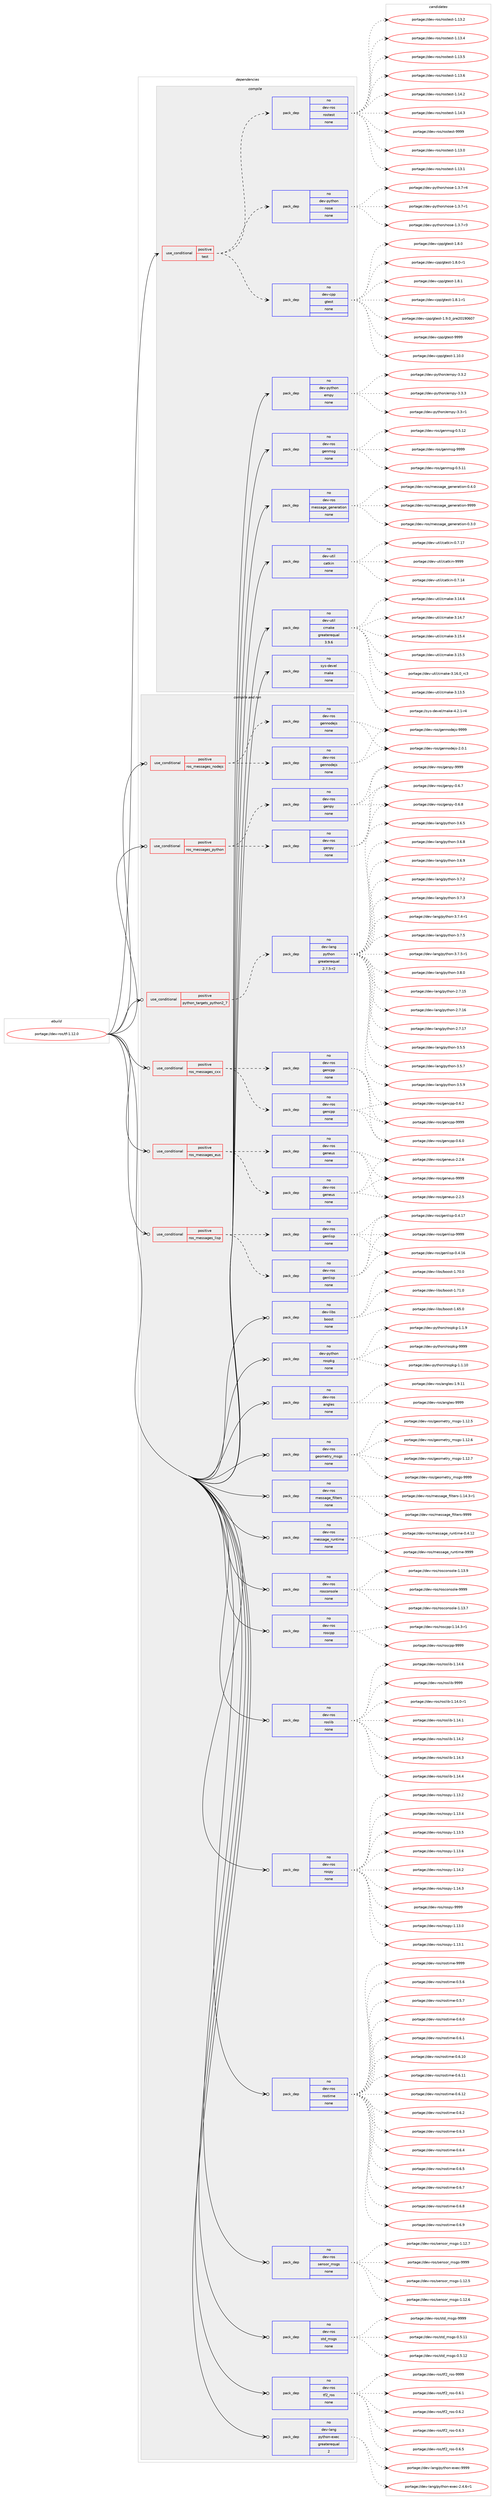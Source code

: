 digraph prolog {

# *************
# Graph options
# *************

newrank=true;
concentrate=true;
compound=true;
graph [rankdir=LR,fontname=Helvetica,fontsize=10,ranksep=1.5];#, ranksep=2.5, nodesep=0.2];
edge  [arrowhead=vee];
node  [fontname=Helvetica,fontsize=10];

# **********
# The ebuild
# **********

subgraph cluster_leftcol {
color=gray;
rank=same;
label=<<i>ebuild</i>>;
id [label="portage://dev-ros/tf-1.12.0", color=red, width=4, href="../dev-ros/tf-1.12.0.svg"];
}

# ****************
# The dependencies
# ****************

subgraph cluster_midcol {
color=gray;
label=<<i>dependencies</i>>;
subgraph cluster_compile {
fillcolor="#eeeeee";
style=filled;
label=<<i>compile</i>>;
subgraph cond45487 {
dependency205755 [label=<<TABLE BORDER="0" CELLBORDER="1" CELLSPACING="0" CELLPADDING="4"><TR><TD ROWSPAN="3" CELLPADDING="10">use_conditional</TD></TR><TR><TD>positive</TD></TR><TR><TD>test</TD></TR></TABLE>>, shape=none, color=red];
subgraph pack156840 {
dependency205756 [label=<<TABLE BORDER="0" CELLBORDER="1" CELLSPACING="0" CELLPADDING="4" WIDTH="220"><TR><TD ROWSPAN="6" CELLPADDING="30">pack_dep</TD></TR><TR><TD WIDTH="110">no</TD></TR><TR><TD>dev-ros</TD></TR><TR><TD>rostest</TD></TR><TR><TD>none</TD></TR><TR><TD></TD></TR></TABLE>>, shape=none, color=blue];
}
dependency205755:e -> dependency205756:w [weight=20,style="dashed",arrowhead="vee"];
subgraph pack156841 {
dependency205757 [label=<<TABLE BORDER="0" CELLBORDER="1" CELLSPACING="0" CELLPADDING="4" WIDTH="220"><TR><TD ROWSPAN="6" CELLPADDING="30">pack_dep</TD></TR><TR><TD WIDTH="110">no</TD></TR><TR><TD>dev-cpp</TD></TR><TR><TD>gtest</TD></TR><TR><TD>none</TD></TR><TR><TD></TD></TR></TABLE>>, shape=none, color=blue];
}
dependency205755:e -> dependency205757:w [weight=20,style="dashed",arrowhead="vee"];
subgraph pack156842 {
dependency205758 [label=<<TABLE BORDER="0" CELLBORDER="1" CELLSPACING="0" CELLPADDING="4" WIDTH="220"><TR><TD ROWSPAN="6" CELLPADDING="30">pack_dep</TD></TR><TR><TD WIDTH="110">no</TD></TR><TR><TD>dev-python</TD></TR><TR><TD>nose</TD></TR><TR><TD>none</TD></TR><TR><TD></TD></TR></TABLE>>, shape=none, color=blue];
}
dependency205755:e -> dependency205758:w [weight=20,style="dashed",arrowhead="vee"];
}
id:e -> dependency205755:w [weight=20,style="solid",arrowhead="vee"];
subgraph pack156843 {
dependency205759 [label=<<TABLE BORDER="0" CELLBORDER="1" CELLSPACING="0" CELLPADDING="4" WIDTH="220"><TR><TD ROWSPAN="6" CELLPADDING="30">pack_dep</TD></TR><TR><TD WIDTH="110">no</TD></TR><TR><TD>dev-python</TD></TR><TR><TD>empy</TD></TR><TR><TD>none</TD></TR><TR><TD></TD></TR></TABLE>>, shape=none, color=blue];
}
id:e -> dependency205759:w [weight=20,style="solid",arrowhead="vee"];
subgraph pack156844 {
dependency205760 [label=<<TABLE BORDER="0" CELLBORDER="1" CELLSPACING="0" CELLPADDING="4" WIDTH="220"><TR><TD ROWSPAN="6" CELLPADDING="30">pack_dep</TD></TR><TR><TD WIDTH="110">no</TD></TR><TR><TD>dev-ros</TD></TR><TR><TD>genmsg</TD></TR><TR><TD>none</TD></TR><TR><TD></TD></TR></TABLE>>, shape=none, color=blue];
}
id:e -> dependency205760:w [weight=20,style="solid",arrowhead="vee"];
subgraph pack156845 {
dependency205761 [label=<<TABLE BORDER="0" CELLBORDER="1" CELLSPACING="0" CELLPADDING="4" WIDTH="220"><TR><TD ROWSPAN="6" CELLPADDING="30">pack_dep</TD></TR><TR><TD WIDTH="110">no</TD></TR><TR><TD>dev-ros</TD></TR><TR><TD>message_generation</TD></TR><TR><TD>none</TD></TR><TR><TD></TD></TR></TABLE>>, shape=none, color=blue];
}
id:e -> dependency205761:w [weight=20,style="solid",arrowhead="vee"];
subgraph pack156846 {
dependency205762 [label=<<TABLE BORDER="0" CELLBORDER="1" CELLSPACING="0" CELLPADDING="4" WIDTH="220"><TR><TD ROWSPAN="6" CELLPADDING="30">pack_dep</TD></TR><TR><TD WIDTH="110">no</TD></TR><TR><TD>dev-util</TD></TR><TR><TD>catkin</TD></TR><TR><TD>none</TD></TR><TR><TD></TD></TR></TABLE>>, shape=none, color=blue];
}
id:e -> dependency205762:w [weight=20,style="solid",arrowhead="vee"];
subgraph pack156847 {
dependency205763 [label=<<TABLE BORDER="0" CELLBORDER="1" CELLSPACING="0" CELLPADDING="4" WIDTH="220"><TR><TD ROWSPAN="6" CELLPADDING="30">pack_dep</TD></TR><TR><TD WIDTH="110">no</TD></TR><TR><TD>dev-util</TD></TR><TR><TD>cmake</TD></TR><TR><TD>greaterequal</TD></TR><TR><TD>3.9.6</TD></TR></TABLE>>, shape=none, color=blue];
}
id:e -> dependency205763:w [weight=20,style="solid",arrowhead="vee"];
subgraph pack156848 {
dependency205764 [label=<<TABLE BORDER="0" CELLBORDER="1" CELLSPACING="0" CELLPADDING="4" WIDTH="220"><TR><TD ROWSPAN="6" CELLPADDING="30">pack_dep</TD></TR><TR><TD WIDTH="110">no</TD></TR><TR><TD>sys-devel</TD></TR><TR><TD>make</TD></TR><TR><TD>none</TD></TR><TR><TD></TD></TR></TABLE>>, shape=none, color=blue];
}
id:e -> dependency205764:w [weight=20,style="solid",arrowhead="vee"];
}
subgraph cluster_compileandrun {
fillcolor="#eeeeee";
style=filled;
label=<<i>compile and run</i>>;
subgraph cond45488 {
dependency205765 [label=<<TABLE BORDER="0" CELLBORDER="1" CELLSPACING="0" CELLPADDING="4"><TR><TD ROWSPAN="3" CELLPADDING="10">use_conditional</TD></TR><TR><TD>positive</TD></TR><TR><TD>python_targets_python2_7</TD></TR></TABLE>>, shape=none, color=red];
subgraph pack156849 {
dependency205766 [label=<<TABLE BORDER="0" CELLBORDER="1" CELLSPACING="0" CELLPADDING="4" WIDTH="220"><TR><TD ROWSPAN="6" CELLPADDING="30">pack_dep</TD></TR><TR><TD WIDTH="110">no</TD></TR><TR><TD>dev-lang</TD></TR><TR><TD>python</TD></TR><TR><TD>greaterequal</TD></TR><TR><TD>2.7.5-r2</TD></TR></TABLE>>, shape=none, color=blue];
}
dependency205765:e -> dependency205766:w [weight=20,style="dashed",arrowhead="vee"];
}
id:e -> dependency205765:w [weight=20,style="solid",arrowhead="odotvee"];
subgraph cond45489 {
dependency205767 [label=<<TABLE BORDER="0" CELLBORDER="1" CELLSPACING="0" CELLPADDING="4"><TR><TD ROWSPAN="3" CELLPADDING="10">use_conditional</TD></TR><TR><TD>positive</TD></TR><TR><TD>ros_messages_cxx</TD></TR></TABLE>>, shape=none, color=red];
subgraph pack156850 {
dependency205768 [label=<<TABLE BORDER="0" CELLBORDER="1" CELLSPACING="0" CELLPADDING="4" WIDTH="220"><TR><TD ROWSPAN="6" CELLPADDING="30">pack_dep</TD></TR><TR><TD WIDTH="110">no</TD></TR><TR><TD>dev-ros</TD></TR><TR><TD>gencpp</TD></TR><TR><TD>none</TD></TR><TR><TD></TD></TR></TABLE>>, shape=none, color=blue];
}
dependency205767:e -> dependency205768:w [weight=20,style="dashed",arrowhead="vee"];
subgraph pack156851 {
dependency205769 [label=<<TABLE BORDER="0" CELLBORDER="1" CELLSPACING="0" CELLPADDING="4" WIDTH="220"><TR><TD ROWSPAN="6" CELLPADDING="30">pack_dep</TD></TR><TR><TD WIDTH="110">no</TD></TR><TR><TD>dev-ros</TD></TR><TR><TD>gencpp</TD></TR><TR><TD>none</TD></TR><TR><TD></TD></TR></TABLE>>, shape=none, color=blue];
}
dependency205767:e -> dependency205769:w [weight=20,style="dashed",arrowhead="vee"];
}
id:e -> dependency205767:w [weight=20,style="solid",arrowhead="odotvee"];
subgraph cond45490 {
dependency205770 [label=<<TABLE BORDER="0" CELLBORDER="1" CELLSPACING="0" CELLPADDING="4"><TR><TD ROWSPAN="3" CELLPADDING="10">use_conditional</TD></TR><TR><TD>positive</TD></TR><TR><TD>ros_messages_eus</TD></TR></TABLE>>, shape=none, color=red];
subgraph pack156852 {
dependency205771 [label=<<TABLE BORDER="0" CELLBORDER="1" CELLSPACING="0" CELLPADDING="4" WIDTH="220"><TR><TD ROWSPAN="6" CELLPADDING="30">pack_dep</TD></TR><TR><TD WIDTH="110">no</TD></TR><TR><TD>dev-ros</TD></TR><TR><TD>geneus</TD></TR><TR><TD>none</TD></TR><TR><TD></TD></TR></TABLE>>, shape=none, color=blue];
}
dependency205770:e -> dependency205771:w [weight=20,style="dashed",arrowhead="vee"];
subgraph pack156853 {
dependency205772 [label=<<TABLE BORDER="0" CELLBORDER="1" CELLSPACING="0" CELLPADDING="4" WIDTH="220"><TR><TD ROWSPAN="6" CELLPADDING="30">pack_dep</TD></TR><TR><TD WIDTH="110">no</TD></TR><TR><TD>dev-ros</TD></TR><TR><TD>geneus</TD></TR><TR><TD>none</TD></TR><TR><TD></TD></TR></TABLE>>, shape=none, color=blue];
}
dependency205770:e -> dependency205772:w [weight=20,style="dashed",arrowhead="vee"];
}
id:e -> dependency205770:w [weight=20,style="solid",arrowhead="odotvee"];
subgraph cond45491 {
dependency205773 [label=<<TABLE BORDER="0" CELLBORDER="1" CELLSPACING="0" CELLPADDING="4"><TR><TD ROWSPAN="3" CELLPADDING="10">use_conditional</TD></TR><TR><TD>positive</TD></TR><TR><TD>ros_messages_lisp</TD></TR></TABLE>>, shape=none, color=red];
subgraph pack156854 {
dependency205774 [label=<<TABLE BORDER="0" CELLBORDER="1" CELLSPACING="0" CELLPADDING="4" WIDTH="220"><TR><TD ROWSPAN="6" CELLPADDING="30">pack_dep</TD></TR><TR><TD WIDTH="110">no</TD></TR><TR><TD>dev-ros</TD></TR><TR><TD>genlisp</TD></TR><TR><TD>none</TD></TR><TR><TD></TD></TR></TABLE>>, shape=none, color=blue];
}
dependency205773:e -> dependency205774:w [weight=20,style="dashed",arrowhead="vee"];
subgraph pack156855 {
dependency205775 [label=<<TABLE BORDER="0" CELLBORDER="1" CELLSPACING="0" CELLPADDING="4" WIDTH="220"><TR><TD ROWSPAN="6" CELLPADDING="30">pack_dep</TD></TR><TR><TD WIDTH="110">no</TD></TR><TR><TD>dev-ros</TD></TR><TR><TD>genlisp</TD></TR><TR><TD>none</TD></TR><TR><TD></TD></TR></TABLE>>, shape=none, color=blue];
}
dependency205773:e -> dependency205775:w [weight=20,style="dashed",arrowhead="vee"];
}
id:e -> dependency205773:w [weight=20,style="solid",arrowhead="odotvee"];
subgraph cond45492 {
dependency205776 [label=<<TABLE BORDER="0" CELLBORDER="1" CELLSPACING="0" CELLPADDING="4"><TR><TD ROWSPAN="3" CELLPADDING="10">use_conditional</TD></TR><TR><TD>positive</TD></TR><TR><TD>ros_messages_nodejs</TD></TR></TABLE>>, shape=none, color=red];
subgraph pack156856 {
dependency205777 [label=<<TABLE BORDER="0" CELLBORDER="1" CELLSPACING="0" CELLPADDING="4" WIDTH="220"><TR><TD ROWSPAN="6" CELLPADDING="30">pack_dep</TD></TR><TR><TD WIDTH="110">no</TD></TR><TR><TD>dev-ros</TD></TR><TR><TD>gennodejs</TD></TR><TR><TD>none</TD></TR><TR><TD></TD></TR></TABLE>>, shape=none, color=blue];
}
dependency205776:e -> dependency205777:w [weight=20,style="dashed",arrowhead="vee"];
subgraph pack156857 {
dependency205778 [label=<<TABLE BORDER="0" CELLBORDER="1" CELLSPACING="0" CELLPADDING="4" WIDTH="220"><TR><TD ROWSPAN="6" CELLPADDING="30">pack_dep</TD></TR><TR><TD WIDTH="110">no</TD></TR><TR><TD>dev-ros</TD></TR><TR><TD>gennodejs</TD></TR><TR><TD>none</TD></TR><TR><TD></TD></TR></TABLE>>, shape=none, color=blue];
}
dependency205776:e -> dependency205778:w [weight=20,style="dashed",arrowhead="vee"];
}
id:e -> dependency205776:w [weight=20,style="solid",arrowhead="odotvee"];
subgraph cond45493 {
dependency205779 [label=<<TABLE BORDER="0" CELLBORDER="1" CELLSPACING="0" CELLPADDING="4"><TR><TD ROWSPAN="3" CELLPADDING="10">use_conditional</TD></TR><TR><TD>positive</TD></TR><TR><TD>ros_messages_python</TD></TR></TABLE>>, shape=none, color=red];
subgraph pack156858 {
dependency205780 [label=<<TABLE BORDER="0" CELLBORDER="1" CELLSPACING="0" CELLPADDING="4" WIDTH="220"><TR><TD ROWSPAN="6" CELLPADDING="30">pack_dep</TD></TR><TR><TD WIDTH="110">no</TD></TR><TR><TD>dev-ros</TD></TR><TR><TD>genpy</TD></TR><TR><TD>none</TD></TR><TR><TD></TD></TR></TABLE>>, shape=none, color=blue];
}
dependency205779:e -> dependency205780:w [weight=20,style="dashed",arrowhead="vee"];
subgraph pack156859 {
dependency205781 [label=<<TABLE BORDER="0" CELLBORDER="1" CELLSPACING="0" CELLPADDING="4" WIDTH="220"><TR><TD ROWSPAN="6" CELLPADDING="30">pack_dep</TD></TR><TR><TD WIDTH="110">no</TD></TR><TR><TD>dev-ros</TD></TR><TR><TD>genpy</TD></TR><TR><TD>none</TD></TR><TR><TD></TD></TR></TABLE>>, shape=none, color=blue];
}
dependency205779:e -> dependency205781:w [weight=20,style="dashed",arrowhead="vee"];
}
id:e -> dependency205779:w [weight=20,style="solid",arrowhead="odotvee"];
subgraph pack156860 {
dependency205782 [label=<<TABLE BORDER="0" CELLBORDER="1" CELLSPACING="0" CELLPADDING="4" WIDTH="220"><TR><TD ROWSPAN="6" CELLPADDING="30">pack_dep</TD></TR><TR><TD WIDTH="110">no</TD></TR><TR><TD>dev-lang</TD></TR><TR><TD>python-exec</TD></TR><TR><TD>greaterequal</TD></TR><TR><TD>2</TD></TR></TABLE>>, shape=none, color=blue];
}
id:e -> dependency205782:w [weight=20,style="solid",arrowhead="odotvee"];
subgraph pack156861 {
dependency205783 [label=<<TABLE BORDER="0" CELLBORDER="1" CELLSPACING="0" CELLPADDING="4" WIDTH="220"><TR><TD ROWSPAN="6" CELLPADDING="30">pack_dep</TD></TR><TR><TD WIDTH="110">no</TD></TR><TR><TD>dev-libs</TD></TR><TR><TD>boost</TD></TR><TR><TD>none</TD></TR><TR><TD></TD></TR></TABLE>>, shape=none, color=blue];
}
id:e -> dependency205783:w [weight=20,style="solid",arrowhead="odotvee"];
subgraph pack156862 {
dependency205784 [label=<<TABLE BORDER="0" CELLBORDER="1" CELLSPACING="0" CELLPADDING="4" WIDTH="220"><TR><TD ROWSPAN="6" CELLPADDING="30">pack_dep</TD></TR><TR><TD WIDTH="110">no</TD></TR><TR><TD>dev-python</TD></TR><TR><TD>rospkg</TD></TR><TR><TD>none</TD></TR><TR><TD></TD></TR></TABLE>>, shape=none, color=blue];
}
id:e -> dependency205784:w [weight=20,style="solid",arrowhead="odotvee"];
subgraph pack156863 {
dependency205785 [label=<<TABLE BORDER="0" CELLBORDER="1" CELLSPACING="0" CELLPADDING="4" WIDTH="220"><TR><TD ROWSPAN="6" CELLPADDING="30">pack_dep</TD></TR><TR><TD WIDTH="110">no</TD></TR><TR><TD>dev-ros</TD></TR><TR><TD>angles</TD></TR><TR><TD>none</TD></TR><TR><TD></TD></TR></TABLE>>, shape=none, color=blue];
}
id:e -> dependency205785:w [weight=20,style="solid",arrowhead="odotvee"];
subgraph pack156864 {
dependency205786 [label=<<TABLE BORDER="0" CELLBORDER="1" CELLSPACING="0" CELLPADDING="4" WIDTH="220"><TR><TD ROWSPAN="6" CELLPADDING="30">pack_dep</TD></TR><TR><TD WIDTH="110">no</TD></TR><TR><TD>dev-ros</TD></TR><TR><TD>geometry_msgs</TD></TR><TR><TD>none</TD></TR><TR><TD></TD></TR></TABLE>>, shape=none, color=blue];
}
id:e -> dependency205786:w [weight=20,style="solid",arrowhead="odotvee"];
subgraph pack156865 {
dependency205787 [label=<<TABLE BORDER="0" CELLBORDER="1" CELLSPACING="0" CELLPADDING="4" WIDTH="220"><TR><TD ROWSPAN="6" CELLPADDING="30">pack_dep</TD></TR><TR><TD WIDTH="110">no</TD></TR><TR><TD>dev-ros</TD></TR><TR><TD>message_filters</TD></TR><TR><TD>none</TD></TR><TR><TD></TD></TR></TABLE>>, shape=none, color=blue];
}
id:e -> dependency205787:w [weight=20,style="solid",arrowhead="odotvee"];
subgraph pack156866 {
dependency205788 [label=<<TABLE BORDER="0" CELLBORDER="1" CELLSPACING="0" CELLPADDING="4" WIDTH="220"><TR><TD ROWSPAN="6" CELLPADDING="30">pack_dep</TD></TR><TR><TD WIDTH="110">no</TD></TR><TR><TD>dev-ros</TD></TR><TR><TD>message_runtime</TD></TR><TR><TD>none</TD></TR><TR><TD></TD></TR></TABLE>>, shape=none, color=blue];
}
id:e -> dependency205788:w [weight=20,style="solid",arrowhead="odotvee"];
subgraph pack156867 {
dependency205789 [label=<<TABLE BORDER="0" CELLBORDER="1" CELLSPACING="0" CELLPADDING="4" WIDTH="220"><TR><TD ROWSPAN="6" CELLPADDING="30">pack_dep</TD></TR><TR><TD WIDTH="110">no</TD></TR><TR><TD>dev-ros</TD></TR><TR><TD>rosconsole</TD></TR><TR><TD>none</TD></TR><TR><TD></TD></TR></TABLE>>, shape=none, color=blue];
}
id:e -> dependency205789:w [weight=20,style="solid",arrowhead="odotvee"];
subgraph pack156868 {
dependency205790 [label=<<TABLE BORDER="0" CELLBORDER="1" CELLSPACING="0" CELLPADDING="4" WIDTH="220"><TR><TD ROWSPAN="6" CELLPADDING="30">pack_dep</TD></TR><TR><TD WIDTH="110">no</TD></TR><TR><TD>dev-ros</TD></TR><TR><TD>roscpp</TD></TR><TR><TD>none</TD></TR><TR><TD></TD></TR></TABLE>>, shape=none, color=blue];
}
id:e -> dependency205790:w [weight=20,style="solid",arrowhead="odotvee"];
subgraph pack156869 {
dependency205791 [label=<<TABLE BORDER="0" CELLBORDER="1" CELLSPACING="0" CELLPADDING="4" WIDTH="220"><TR><TD ROWSPAN="6" CELLPADDING="30">pack_dep</TD></TR><TR><TD WIDTH="110">no</TD></TR><TR><TD>dev-ros</TD></TR><TR><TD>roslib</TD></TR><TR><TD>none</TD></TR><TR><TD></TD></TR></TABLE>>, shape=none, color=blue];
}
id:e -> dependency205791:w [weight=20,style="solid",arrowhead="odotvee"];
subgraph pack156870 {
dependency205792 [label=<<TABLE BORDER="0" CELLBORDER="1" CELLSPACING="0" CELLPADDING="4" WIDTH="220"><TR><TD ROWSPAN="6" CELLPADDING="30">pack_dep</TD></TR><TR><TD WIDTH="110">no</TD></TR><TR><TD>dev-ros</TD></TR><TR><TD>rospy</TD></TR><TR><TD>none</TD></TR><TR><TD></TD></TR></TABLE>>, shape=none, color=blue];
}
id:e -> dependency205792:w [weight=20,style="solid",arrowhead="odotvee"];
subgraph pack156871 {
dependency205793 [label=<<TABLE BORDER="0" CELLBORDER="1" CELLSPACING="0" CELLPADDING="4" WIDTH="220"><TR><TD ROWSPAN="6" CELLPADDING="30">pack_dep</TD></TR><TR><TD WIDTH="110">no</TD></TR><TR><TD>dev-ros</TD></TR><TR><TD>rostime</TD></TR><TR><TD>none</TD></TR><TR><TD></TD></TR></TABLE>>, shape=none, color=blue];
}
id:e -> dependency205793:w [weight=20,style="solid",arrowhead="odotvee"];
subgraph pack156872 {
dependency205794 [label=<<TABLE BORDER="0" CELLBORDER="1" CELLSPACING="0" CELLPADDING="4" WIDTH="220"><TR><TD ROWSPAN="6" CELLPADDING="30">pack_dep</TD></TR><TR><TD WIDTH="110">no</TD></TR><TR><TD>dev-ros</TD></TR><TR><TD>sensor_msgs</TD></TR><TR><TD>none</TD></TR><TR><TD></TD></TR></TABLE>>, shape=none, color=blue];
}
id:e -> dependency205794:w [weight=20,style="solid",arrowhead="odotvee"];
subgraph pack156873 {
dependency205795 [label=<<TABLE BORDER="0" CELLBORDER="1" CELLSPACING="0" CELLPADDING="4" WIDTH="220"><TR><TD ROWSPAN="6" CELLPADDING="30">pack_dep</TD></TR><TR><TD WIDTH="110">no</TD></TR><TR><TD>dev-ros</TD></TR><TR><TD>std_msgs</TD></TR><TR><TD>none</TD></TR><TR><TD></TD></TR></TABLE>>, shape=none, color=blue];
}
id:e -> dependency205795:w [weight=20,style="solid",arrowhead="odotvee"];
subgraph pack156874 {
dependency205796 [label=<<TABLE BORDER="0" CELLBORDER="1" CELLSPACING="0" CELLPADDING="4" WIDTH="220"><TR><TD ROWSPAN="6" CELLPADDING="30">pack_dep</TD></TR><TR><TD WIDTH="110">no</TD></TR><TR><TD>dev-ros</TD></TR><TR><TD>tf2_ros</TD></TR><TR><TD>none</TD></TR><TR><TD></TD></TR></TABLE>>, shape=none, color=blue];
}
id:e -> dependency205796:w [weight=20,style="solid",arrowhead="odotvee"];
}
subgraph cluster_run {
fillcolor="#eeeeee";
style=filled;
label=<<i>run</i>>;
}
}

# **************
# The candidates
# **************

subgraph cluster_choices {
rank=same;
color=gray;
label=<<i>candidates</i>>;

subgraph choice156840 {
color=black;
nodesep=1;
choiceportage100101118451141111154711411111511610111511645494649514648 [label="portage://dev-ros/rostest-1.13.0", color=red, width=4,href="../dev-ros/rostest-1.13.0.svg"];
choiceportage100101118451141111154711411111511610111511645494649514649 [label="portage://dev-ros/rostest-1.13.1", color=red, width=4,href="../dev-ros/rostest-1.13.1.svg"];
choiceportage100101118451141111154711411111511610111511645494649514650 [label="portage://dev-ros/rostest-1.13.2", color=red, width=4,href="../dev-ros/rostest-1.13.2.svg"];
choiceportage100101118451141111154711411111511610111511645494649514652 [label="portage://dev-ros/rostest-1.13.4", color=red, width=4,href="../dev-ros/rostest-1.13.4.svg"];
choiceportage100101118451141111154711411111511610111511645494649514653 [label="portage://dev-ros/rostest-1.13.5", color=red, width=4,href="../dev-ros/rostest-1.13.5.svg"];
choiceportage100101118451141111154711411111511610111511645494649514654 [label="portage://dev-ros/rostest-1.13.6", color=red, width=4,href="../dev-ros/rostest-1.13.6.svg"];
choiceportage100101118451141111154711411111511610111511645494649524650 [label="portage://dev-ros/rostest-1.14.2", color=red, width=4,href="../dev-ros/rostest-1.14.2.svg"];
choiceportage100101118451141111154711411111511610111511645494649524651 [label="portage://dev-ros/rostest-1.14.3", color=red, width=4,href="../dev-ros/rostest-1.14.3.svg"];
choiceportage10010111845114111115471141111151161011151164557575757 [label="portage://dev-ros/rostest-9999", color=red, width=4,href="../dev-ros/rostest-9999.svg"];
dependency205756:e -> choiceportage100101118451141111154711411111511610111511645494649514648:w [style=dotted,weight="100"];
dependency205756:e -> choiceportage100101118451141111154711411111511610111511645494649514649:w [style=dotted,weight="100"];
dependency205756:e -> choiceportage100101118451141111154711411111511610111511645494649514650:w [style=dotted,weight="100"];
dependency205756:e -> choiceportage100101118451141111154711411111511610111511645494649514652:w [style=dotted,weight="100"];
dependency205756:e -> choiceportage100101118451141111154711411111511610111511645494649514653:w [style=dotted,weight="100"];
dependency205756:e -> choiceportage100101118451141111154711411111511610111511645494649514654:w [style=dotted,weight="100"];
dependency205756:e -> choiceportage100101118451141111154711411111511610111511645494649524650:w [style=dotted,weight="100"];
dependency205756:e -> choiceportage100101118451141111154711411111511610111511645494649524651:w [style=dotted,weight="100"];
dependency205756:e -> choiceportage10010111845114111115471141111151161011151164557575757:w [style=dotted,weight="100"];
}
subgraph choice156841 {
color=black;
nodesep=1;
choiceportage10010111845991121124710311610111511645494649484648 [label="portage://dev-cpp/gtest-1.10.0", color=red, width=4,href="../dev-cpp/gtest-1.10.0.svg"];
choiceportage100101118459911211247103116101115116454946564648 [label="portage://dev-cpp/gtest-1.8.0", color=red, width=4,href="../dev-cpp/gtest-1.8.0.svg"];
choiceportage1001011184599112112471031161011151164549465646484511449 [label="portage://dev-cpp/gtest-1.8.0-r1", color=red, width=4,href="../dev-cpp/gtest-1.8.0-r1.svg"];
choiceportage100101118459911211247103116101115116454946564649 [label="portage://dev-cpp/gtest-1.8.1", color=red, width=4,href="../dev-cpp/gtest-1.8.1.svg"];
choiceportage1001011184599112112471031161011151164549465646494511449 [label="portage://dev-cpp/gtest-1.8.1-r1", color=red, width=4,href="../dev-cpp/gtest-1.8.1-r1.svg"];
choiceportage100101118459911211247103116101115116454946574648951121141015048495748544855 [label="portage://dev-cpp/gtest-1.9.0_pre20190607", color=red, width=4,href="../dev-cpp/gtest-1.9.0_pre20190607.svg"];
choiceportage1001011184599112112471031161011151164557575757 [label="portage://dev-cpp/gtest-9999", color=red, width=4,href="../dev-cpp/gtest-9999.svg"];
dependency205757:e -> choiceportage10010111845991121124710311610111511645494649484648:w [style=dotted,weight="100"];
dependency205757:e -> choiceportage100101118459911211247103116101115116454946564648:w [style=dotted,weight="100"];
dependency205757:e -> choiceportage1001011184599112112471031161011151164549465646484511449:w [style=dotted,weight="100"];
dependency205757:e -> choiceportage100101118459911211247103116101115116454946564649:w [style=dotted,weight="100"];
dependency205757:e -> choiceportage1001011184599112112471031161011151164549465646494511449:w [style=dotted,weight="100"];
dependency205757:e -> choiceportage100101118459911211247103116101115116454946574648951121141015048495748544855:w [style=dotted,weight="100"];
dependency205757:e -> choiceportage1001011184599112112471031161011151164557575757:w [style=dotted,weight="100"];
}
subgraph choice156842 {
color=black;
nodesep=1;
choiceportage10010111845112121116104111110471101111151014549465146554511449 [label="portage://dev-python/nose-1.3.7-r1", color=red, width=4,href="../dev-python/nose-1.3.7-r1.svg"];
choiceportage10010111845112121116104111110471101111151014549465146554511451 [label="portage://dev-python/nose-1.3.7-r3", color=red, width=4,href="../dev-python/nose-1.3.7-r3.svg"];
choiceportage10010111845112121116104111110471101111151014549465146554511452 [label="portage://dev-python/nose-1.3.7-r4", color=red, width=4,href="../dev-python/nose-1.3.7-r4.svg"];
dependency205758:e -> choiceportage10010111845112121116104111110471101111151014549465146554511449:w [style=dotted,weight="100"];
dependency205758:e -> choiceportage10010111845112121116104111110471101111151014549465146554511451:w [style=dotted,weight="100"];
dependency205758:e -> choiceportage10010111845112121116104111110471101111151014549465146554511452:w [style=dotted,weight="100"];
}
subgraph choice156843 {
color=black;
nodesep=1;
choiceportage1001011184511212111610411111047101109112121455146514511449 [label="portage://dev-python/empy-3.3-r1", color=red, width=4,href="../dev-python/empy-3.3-r1.svg"];
choiceportage1001011184511212111610411111047101109112121455146514650 [label="portage://dev-python/empy-3.3.2", color=red, width=4,href="../dev-python/empy-3.3.2.svg"];
choiceportage1001011184511212111610411111047101109112121455146514651 [label="portage://dev-python/empy-3.3.3", color=red, width=4,href="../dev-python/empy-3.3.3.svg"];
dependency205759:e -> choiceportage1001011184511212111610411111047101109112121455146514511449:w [style=dotted,weight="100"];
dependency205759:e -> choiceportage1001011184511212111610411111047101109112121455146514650:w [style=dotted,weight="100"];
dependency205759:e -> choiceportage1001011184511212111610411111047101109112121455146514651:w [style=dotted,weight="100"];
}
subgraph choice156844 {
color=black;
nodesep=1;
choiceportage100101118451141111154710310111010911510345484653464949 [label="portage://dev-ros/genmsg-0.5.11", color=red, width=4,href="../dev-ros/genmsg-0.5.11.svg"];
choiceportage100101118451141111154710310111010911510345484653464950 [label="portage://dev-ros/genmsg-0.5.12", color=red, width=4,href="../dev-ros/genmsg-0.5.12.svg"];
choiceportage10010111845114111115471031011101091151034557575757 [label="portage://dev-ros/genmsg-9999", color=red, width=4,href="../dev-ros/genmsg-9999.svg"];
dependency205760:e -> choiceportage100101118451141111154710310111010911510345484653464949:w [style=dotted,weight="100"];
dependency205760:e -> choiceportage100101118451141111154710310111010911510345484653464950:w [style=dotted,weight="100"];
dependency205760:e -> choiceportage10010111845114111115471031011101091151034557575757:w [style=dotted,weight="100"];
}
subgraph choice156845 {
color=black;
nodesep=1;
choiceportage1001011184511411111547109101115115971031019510310111010111497116105111110454846514648 [label="portage://dev-ros/message_generation-0.3.0", color=red, width=4,href="../dev-ros/message_generation-0.3.0.svg"];
choiceportage1001011184511411111547109101115115971031019510310111010111497116105111110454846524648 [label="portage://dev-ros/message_generation-0.4.0", color=red, width=4,href="../dev-ros/message_generation-0.4.0.svg"];
choiceportage10010111845114111115471091011151159710310195103101110101114971161051111104557575757 [label="portage://dev-ros/message_generation-9999", color=red, width=4,href="../dev-ros/message_generation-9999.svg"];
dependency205761:e -> choiceportage1001011184511411111547109101115115971031019510310111010111497116105111110454846514648:w [style=dotted,weight="100"];
dependency205761:e -> choiceportage1001011184511411111547109101115115971031019510310111010111497116105111110454846524648:w [style=dotted,weight="100"];
dependency205761:e -> choiceportage10010111845114111115471091011151159710310195103101110101114971161051111104557575757:w [style=dotted,weight="100"];
}
subgraph choice156846 {
color=black;
nodesep=1;
choiceportage1001011184511711610510847999711610710511045484655464952 [label="portage://dev-util/catkin-0.7.14", color=red, width=4,href="../dev-util/catkin-0.7.14.svg"];
choiceportage1001011184511711610510847999711610710511045484655464955 [label="portage://dev-util/catkin-0.7.17", color=red, width=4,href="../dev-util/catkin-0.7.17.svg"];
choiceportage100101118451171161051084799971161071051104557575757 [label="portage://dev-util/catkin-9999", color=red, width=4,href="../dev-util/catkin-9999.svg"];
dependency205762:e -> choiceportage1001011184511711610510847999711610710511045484655464952:w [style=dotted,weight="100"];
dependency205762:e -> choiceportage1001011184511711610510847999711610710511045484655464955:w [style=dotted,weight="100"];
dependency205762:e -> choiceportage100101118451171161051084799971161071051104557575757:w [style=dotted,weight="100"];
}
subgraph choice156847 {
color=black;
nodesep=1;
choiceportage1001011184511711610510847991099710710145514649514653 [label="portage://dev-util/cmake-3.13.5", color=red, width=4,href="../dev-util/cmake-3.13.5.svg"];
choiceportage1001011184511711610510847991099710710145514649524654 [label="portage://dev-util/cmake-3.14.6", color=red, width=4,href="../dev-util/cmake-3.14.6.svg"];
choiceportage1001011184511711610510847991099710710145514649524655 [label="portage://dev-util/cmake-3.14.7", color=red, width=4,href="../dev-util/cmake-3.14.7.svg"];
choiceportage1001011184511711610510847991099710710145514649534652 [label="portage://dev-util/cmake-3.15.4", color=red, width=4,href="../dev-util/cmake-3.15.4.svg"];
choiceportage1001011184511711610510847991099710710145514649534653 [label="portage://dev-util/cmake-3.15.5", color=red, width=4,href="../dev-util/cmake-3.15.5.svg"];
choiceportage1001011184511711610510847991099710710145514649544648951149951 [label="portage://dev-util/cmake-3.16.0_rc3", color=red, width=4,href="../dev-util/cmake-3.16.0_rc3.svg"];
dependency205763:e -> choiceportage1001011184511711610510847991099710710145514649514653:w [style=dotted,weight="100"];
dependency205763:e -> choiceportage1001011184511711610510847991099710710145514649524654:w [style=dotted,weight="100"];
dependency205763:e -> choiceportage1001011184511711610510847991099710710145514649524655:w [style=dotted,weight="100"];
dependency205763:e -> choiceportage1001011184511711610510847991099710710145514649534652:w [style=dotted,weight="100"];
dependency205763:e -> choiceportage1001011184511711610510847991099710710145514649534653:w [style=dotted,weight="100"];
dependency205763:e -> choiceportage1001011184511711610510847991099710710145514649544648951149951:w [style=dotted,weight="100"];
}
subgraph choice156848 {
color=black;
nodesep=1;
choiceportage1151211154510010111810110847109971071014552465046494511452 [label="portage://sys-devel/make-4.2.1-r4", color=red, width=4,href="../sys-devel/make-4.2.1-r4.svg"];
dependency205764:e -> choiceportage1151211154510010111810110847109971071014552465046494511452:w [style=dotted,weight="100"];
}
subgraph choice156849 {
color=black;
nodesep=1;
choiceportage10010111845108971101034711212111610411111045504655464953 [label="portage://dev-lang/python-2.7.15", color=red, width=4,href="../dev-lang/python-2.7.15.svg"];
choiceportage10010111845108971101034711212111610411111045504655464954 [label="portage://dev-lang/python-2.7.16", color=red, width=4,href="../dev-lang/python-2.7.16.svg"];
choiceportage10010111845108971101034711212111610411111045504655464955 [label="portage://dev-lang/python-2.7.17", color=red, width=4,href="../dev-lang/python-2.7.17.svg"];
choiceportage100101118451089711010347112121116104111110455146534653 [label="portage://dev-lang/python-3.5.5", color=red, width=4,href="../dev-lang/python-3.5.5.svg"];
choiceportage100101118451089711010347112121116104111110455146534655 [label="portage://dev-lang/python-3.5.7", color=red, width=4,href="../dev-lang/python-3.5.7.svg"];
choiceportage100101118451089711010347112121116104111110455146534657 [label="portage://dev-lang/python-3.5.9", color=red, width=4,href="../dev-lang/python-3.5.9.svg"];
choiceportage100101118451089711010347112121116104111110455146544653 [label="portage://dev-lang/python-3.6.5", color=red, width=4,href="../dev-lang/python-3.6.5.svg"];
choiceportage100101118451089711010347112121116104111110455146544656 [label="portage://dev-lang/python-3.6.8", color=red, width=4,href="../dev-lang/python-3.6.8.svg"];
choiceportage100101118451089711010347112121116104111110455146544657 [label="portage://dev-lang/python-3.6.9", color=red, width=4,href="../dev-lang/python-3.6.9.svg"];
choiceportage100101118451089711010347112121116104111110455146554650 [label="portage://dev-lang/python-3.7.2", color=red, width=4,href="../dev-lang/python-3.7.2.svg"];
choiceportage100101118451089711010347112121116104111110455146554651 [label="portage://dev-lang/python-3.7.3", color=red, width=4,href="../dev-lang/python-3.7.3.svg"];
choiceportage1001011184510897110103471121211161041111104551465546524511449 [label="portage://dev-lang/python-3.7.4-r1", color=red, width=4,href="../dev-lang/python-3.7.4-r1.svg"];
choiceportage100101118451089711010347112121116104111110455146554653 [label="portage://dev-lang/python-3.7.5", color=red, width=4,href="../dev-lang/python-3.7.5.svg"];
choiceportage1001011184510897110103471121211161041111104551465546534511449 [label="portage://dev-lang/python-3.7.5-r1", color=red, width=4,href="../dev-lang/python-3.7.5-r1.svg"];
choiceportage100101118451089711010347112121116104111110455146564648 [label="portage://dev-lang/python-3.8.0", color=red, width=4,href="../dev-lang/python-3.8.0.svg"];
dependency205766:e -> choiceportage10010111845108971101034711212111610411111045504655464953:w [style=dotted,weight="100"];
dependency205766:e -> choiceportage10010111845108971101034711212111610411111045504655464954:w [style=dotted,weight="100"];
dependency205766:e -> choiceportage10010111845108971101034711212111610411111045504655464955:w [style=dotted,weight="100"];
dependency205766:e -> choiceportage100101118451089711010347112121116104111110455146534653:w [style=dotted,weight="100"];
dependency205766:e -> choiceportage100101118451089711010347112121116104111110455146534655:w [style=dotted,weight="100"];
dependency205766:e -> choiceportage100101118451089711010347112121116104111110455146534657:w [style=dotted,weight="100"];
dependency205766:e -> choiceportage100101118451089711010347112121116104111110455146544653:w [style=dotted,weight="100"];
dependency205766:e -> choiceportage100101118451089711010347112121116104111110455146544656:w [style=dotted,weight="100"];
dependency205766:e -> choiceportage100101118451089711010347112121116104111110455146544657:w [style=dotted,weight="100"];
dependency205766:e -> choiceportage100101118451089711010347112121116104111110455146554650:w [style=dotted,weight="100"];
dependency205766:e -> choiceportage100101118451089711010347112121116104111110455146554651:w [style=dotted,weight="100"];
dependency205766:e -> choiceportage1001011184510897110103471121211161041111104551465546524511449:w [style=dotted,weight="100"];
dependency205766:e -> choiceportage100101118451089711010347112121116104111110455146554653:w [style=dotted,weight="100"];
dependency205766:e -> choiceportage1001011184510897110103471121211161041111104551465546534511449:w [style=dotted,weight="100"];
dependency205766:e -> choiceportage100101118451089711010347112121116104111110455146564648:w [style=dotted,weight="100"];
}
subgraph choice156850 {
color=black;
nodesep=1;
choiceportage100101118451141111154710310111099112112454846544648 [label="portage://dev-ros/gencpp-0.6.0", color=red, width=4,href="../dev-ros/gencpp-0.6.0.svg"];
choiceportage100101118451141111154710310111099112112454846544650 [label="portage://dev-ros/gencpp-0.6.2", color=red, width=4,href="../dev-ros/gencpp-0.6.2.svg"];
choiceportage1001011184511411111547103101110991121124557575757 [label="portage://dev-ros/gencpp-9999", color=red, width=4,href="../dev-ros/gencpp-9999.svg"];
dependency205768:e -> choiceportage100101118451141111154710310111099112112454846544648:w [style=dotted,weight="100"];
dependency205768:e -> choiceportage100101118451141111154710310111099112112454846544650:w [style=dotted,weight="100"];
dependency205768:e -> choiceportage1001011184511411111547103101110991121124557575757:w [style=dotted,weight="100"];
}
subgraph choice156851 {
color=black;
nodesep=1;
choiceportage100101118451141111154710310111099112112454846544648 [label="portage://dev-ros/gencpp-0.6.0", color=red, width=4,href="../dev-ros/gencpp-0.6.0.svg"];
choiceportage100101118451141111154710310111099112112454846544650 [label="portage://dev-ros/gencpp-0.6.2", color=red, width=4,href="../dev-ros/gencpp-0.6.2.svg"];
choiceportage1001011184511411111547103101110991121124557575757 [label="portage://dev-ros/gencpp-9999", color=red, width=4,href="../dev-ros/gencpp-9999.svg"];
dependency205769:e -> choiceportage100101118451141111154710310111099112112454846544648:w [style=dotted,weight="100"];
dependency205769:e -> choiceportage100101118451141111154710310111099112112454846544650:w [style=dotted,weight="100"];
dependency205769:e -> choiceportage1001011184511411111547103101110991121124557575757:w [style=dotted,weight="100"];
}
subgraph choice156852 {
color=black;
nodesep=1;
choiceportage1001011184511411111547103101110101117115455046504653 [label="portage://dev-ros/geneus-2.2.5", color=red, width=4,href="../dev-ros/geneus-2.2.5.svg"];
choiceportage1001011184511411111547103101110101117115455046504654 [label="portage://dev-ros/geneus-2.2.6", color=red, width=4,href="../dev-ros/geneus-2.2.6.svg"];
choiceportage10010111845114111115471031011101011171154557575757 [label="portage://dev-ros/geneus-9999", color=red, width=4,href="../dev-ros/geneus-9999.svg"];
dependency205771:e -> choiceportage1001011184511411111547103101110101117115455046504653:w [style=dotted,weight="100"];
dependency205771:e -> choiceportage1001011184511411111547103101110101117115455046504654:w [style=dotted,weight="100"];
dependency205771:e -> choiceportage10010111845114111115471031011101011171154557575757:w [style=dotted,weight="100"];
}
subgraph choice156853 {
color=black;
nodesep=1;
choiceportage1001011184511411111547103101110101117115455046504653 [label="portage://dev-ros/geneus-2.2.5", color=red, width=4,href="../dev-ros/geneus-2.2.5.svg"];
choiceportage1001011184511411111547103101110101117115455046504654 [label="portage://dev-ros/geneus-2.2.6", color=red, width=4,href="../dev-ros/geneus-2.2.6.svg"];
choiceportage10010111845114111115471031011101011171154557575757 [label="portage://dev-ros/geneus-9999", color=red, width=4,href="../dev-ros/geneus-9999.svg"];
dependency205772:e -> choiceportage1001011184511411111547103101110101117115455046504653:w [style=dotted,weight="100"];
dependency205772:e -> choiceportage1001011184511411111547103101110101117115455046504654:w [style=dotted,weight="100"];
dependency205772:e -> choiceportage10010111845114111115471031011101011171154557575757:w [style=dotted,weight="100"];
}
subgraph choice156854 {
color=black;
nodesep=1;
choiceportage100101118451141111154710310111010810511511245484652464954 [label="portage://dev-ros/genlisp-0.4.16", color=red, width=4,href="../dev-ros/genlisp-0.4.16.svg"];
choiceportage100101118451141111154710310111010810511511245484652464955 [label="portage://dev-ros/genlisp-0.4.17", color=red, width=4,href="../dev-ros/genlisp-0.4.17.svg"];
choiceportage10010111845114111115471031011101081051151124557575757 [label="portage://dev-ros/genlisp-9999", color=red, width=4,href="../dev-ros/genlisp-9999.svg"];
dependency205774:e -> choiceportage100101118451141111154710310111010810511511245484652464954:w [style=dotted,weight="100"];
dependency205774:e -> choiceportage100101118451141111154710310111010810511511245484652464955:w [style=dotted,weight="100"];
dependency205774:e -> choiceportage10010111845114111115471031011101081051151124557575757:w [style=dotted,weight="100"];
}
subgraph choice156855 {
color=black;
nodesep=1;
choiceportage100101118451141111154710310111010810511511245484652464954 [label="portage://dev-ros/genlisp-0.4.16", color=red, width=4,href="../dev-ros/genlisp-0.4.16.svg"];
choiceportage100101118451141111154710310111010810511511245484652464955 [label="portage://dev-ros/genlisp-0.4.17", color=red, width=4,href="../dev-ros/genlisp-0.4.17.svg"];
choiceportage10010111845114111115471031011101081051151124557575757 [label="portage://dev-ros/genlisp-9999", color=red, width=4,href="../dev-ros/genlisp-9999.svg"];
dependency205775:e -> choiceportage100101118451141111154710310111010810511511245484652464954:w [style=dotted,weight="100"];
dependency205775:e -> choiceportage100101118451141111154710310111010810511511245484652464955:w [style=dotted,weight="100"];
dependency205775:e -> choiceportage10010111845114111115471031011101081051151124557575757:w [style=dotted,weight="100"];
}
subgraph choice156856 {
color=black;
nodesep=1;
choiceportage1001011184511411111547103101110110111100101106115455046484649 [label="portage://dev-ros/gennodejs-2.0.1", color=red, width=4,href="../dev-ros/gennodejs-2.0.1.svg"];
choiceportage10010111845114111115471031011101101111001011061154557575757 [label="portage://dev-ros/gennodejs-9999", color=red, width=4,href="../dev-ros/gennodejs-9999.svg"];
dependency205777:e -> choiceportage1001011184511411111547103101110110111100101106115455046484649:w [style=dotted,weight="100"];
dependency205777:e -> choiceportage10010111845114111115471031011101101111001011061154557575757:w [style=dotted,weight="100"];
}
subgraph choice156857 {
color=black;
nodesep=1;
choiceportage1001011184511411111547103101110110111100101106115455046484649 [label="portage://dev-ros/gennodejs-2.0.1", color=red, width=4,href="../dev-ros/gennodejs-2.0.1.svg"];
choiceportage10010111845114111115471031011101101111001011061154557575757 [label="portage://dev-ros/gennodejs-9999", color=red, width=4,href="../dev-ros/gennodejs-9999.svg"];
dependency205778:e -> choiceportage1001011184511411111547103101110110111100101106115455046484649:w [style=dotted,weight="100"];
dependency205778:e -> choiceportage10010111845114111115471031011101101111001011061154557575757:w [style=dotted,weight="100"];
}
subgraph choice156858 {
color=black;
nodesep=1;
choiceportage1001011184511411111547103101110112121454846544655 [label="portage://dev-ros/genpy-0.6.7", color=red, width=4,href="../dev-ros/genpy-0.6.7.svg"];
choiceportage1001011184511411111547103101110112121454846544656 [label="portage://dev-ros/genpy-0.6.8", color=red, width=4,href="../dev-ros/genpy-0.6.8.svg"];
choiceportage10010111845114111115471031011101121214557575757 [label="portage://dev-ros/genpy-9999", color=red, width=4,href="../dev-ros/genpy-9999.svg"];
dependency205780:e -> choiceportage1001011184511411111547103101110112121454846544655:w [style=dotted,weight="100"];
dependency205780:e -> choiceportage1001011184511411111547103101110112121454846544656:w [style=dotted,weight="100"];
dependency205780:e -> choiceportage10010111845114111115471031011101121214557575757:w [style=dotted,weight="100"];
}
subgraph choice156859 {
color=black;
nodesep=1;
choiceportage1001011184511411111547103101110112121454846544655 [label="portage://dev-ros/genpy-0.6.7", color=red, width=4,href="../dev-ros/genpy-0.6.7.svg"];
choiceportage1001011184511411111547103101110112121454846544656 [label="portage://dev-ros/genpy-0.6.8", color=red, width=4,href="../dev-ros/genpy-0.6.8.svg"];
choiceportage10010111845114111115471031011101121214557575757 [label="portage://dev-ros/genpy-9999", color=red, width=4,href="../dev-ros/genpy-9999.svg"];
dependency205781:e -> choiceportage1001011184511411111547103101110112121454846544655:w [style=dotted,weight="100"];
dependency205781:e -> choiceportage1001011184511411111547103101110112121454846544656:w [style=dotted,weight="100"];
dependency205781:e -> choiceportage10010111845114111115471031011101121214557575757:w [style=dotted,weight="100"];
}
subgraph choice156860 {
color=black;
nodesep=1;
choiceportage10010111845108971101034711212111610411111045101120101994550465246544511449 [label="portage://dev-lang/python-exec-2.4.6-r1", color=red, width=4,href="../dev-lang/python-exec-2.4.6-r1.svg"];
choiceportage10010111845108971101034711212111610411111045101120101994557575757 [label="portage://dev-lang/python-exec-9999", color=red, width=4,href="../dev-lang/python-exec-9999.svg"];
dependency205782:e -> choiceportage10010111845108971101034711212111610411111045101120101994550465246544511449:w [style=dotted,weight="100"];
dependency205782:e -> choiceportage10010111845108971101034711212111610411111045101120101994557575757:w [style=dotted,weight="100"];
}
subgraph choice156861 {
color=black;
nodesep=1;
choiceportage1001011184510810598115479811111111511645494654534648 [label="portage://dev-libs/boost-1.65.0", color=red, width=4,href="../dev-libs/boost-1.65.0.svg"];
choiceportage1001011184510810598115479811111111511645494655484648 [label="portage://dev-libs/boost-1.70.0", color=red, width=4,href="../dev-libs/boost-1.70.0.svg"];
choiceportage1001011184510810598115479811111111511645494655494648 [label="portage://dev-libs/boost-1.71.0", color=red, width=4,href="../dev-libs/boost-1.71.0.svg"];
dependency205783:e -> choiceportage1001011184510810598115479811111111511645494654534648:w [style=dotted,weight="100"];
dependency205783:e -> choiceportage1001011184510810598115479811111111511645494655484648:w [style=dotted,weight="100"];
dependency205783:e -> choiceportage1001011184510810598115479811111111511645494655494648:w [style=dotted,weight="100"];
}
subgraph choice156862 {
color=black;
nodesep=1;
choiceportage100101118451121211161041111104711411111511210710345494649464948 [label="portage://dev-python/rospkg-1.1.10", color=red, width=4,href="../dev-python/rospkg-1.1.10.svg"];
choiceportage1001011184511212111610411111047114111115112107103454946494657 [label="portage://dev-python/rospkg-1.1.9", color=red, width=4,href="../dev-python/rospkg-1.1.9.svg"];
choiceportage10010111845112121116104111110471141111151121071034557575757 [label="portage://dev-python/rospkg-9999", color=red, width=4,href="../dev-python/rospkg-9999.svg"];
dependency205784:e -> choiceportage100101118451121211161041111104711411111511210710345494649464948:w [style=dotted,weight="100"];
dependency205784:e -> choiceportage1001011184511212111610411111047114111115112107103454946494657:w [style=dotted,weight="100"];
dependency205784:e -> choiceportage10010111845112121116104111110471141111151121071034557575757:w [style=dotted,weight="100"];
}
subgraph choice156863 {
color=black;
nodesep=1;
choiceportage10010111845114111115479711010310810111545494657464949 [label="portage://dev-ros/angles-1.9.11", color=red, width=4,href="../dev-ros/angles-1.9.11.svg"];
choiceportage1001011184511411111547971101031081011154557575757 [label="portage://dev-ros/angles-9999", color=red, width=4,href="../dev-ros/angles-9999.svg"];
dependency205785:e -> choiceportage10010111845114111115479711010310810111545494657464949:w [style=dotted,weight="100"];
dependency205785:e -> choiceportage1001011184511411111547971101031081011154557575757:w [style=dotted,weight="100"];
}
subgraph choice156864 {
color=black;
nodesep=1;
choiceportage10010111845114111115471031011111091011161141219510911510311545494649504653 [label="portage://dev-ros/geometry_msgs-1.12.5", color=red, width=4,href="../dev-ros/geometry_msgs-1.12.5.svg"];
choiceportage10010111845114111115471031011111091011161141219510911510311545494649504654 [label="portage://dev-ros/geometry_msgs-1.12.6", color=red, width=4,href="../dev-ros/geometry_msgs-1.12.6.svg"];
choiceportage10010111845114111115471031011111091011161141219510911510311545494649504655 [label="portage://dev-ros/geometry_msgs-1.12.7", color=red, width=4,href="../dev-ros/geometry_msgs-1.12.7.svg"];
choiceportage1001011184511411111547103101111109101116114121951091151031154557575757 [label="portage://dev-ros/geometry_msgs-9999", color=red, width=4,href="../dev-ros/geometry_msgs-9999.svg"];
dependency205786:e -> choiceportage10010111845114111115471031011111091011161141219510911510311545494649504653:w [style=dotted,weight="100"];
dependency205786:e -> choiceportage10010111845114111115471031011111091011161141219510911510311545494649504654:w [style=dotted,weight="100"];
dependency205786:e -> choiceportage10010111845114111115471031011111091011161141219510911510311545494649504655:w [style=dotted,weight="100"];
dependency205786:e -> choiceportage1001011184511411111547103101111109101116114121951091151031154557575757:w [style=dotted,weight="100"];
}
subgraph choice156865 {
color=black;
nodesep=1;
choiceportage10010111845114111115471091011151159710310195102105108116101114115454946495246514511449 [label="portage://dev-ros/message_filters-1.14.3-r1", color=red, width=4,href="../dev-ros/message_filters-1.14.3-r1.svg"];
choiceportage100101118451141111154710910111511597103101951021051081161011141154557575757 [label="portage://dev-ros/message_filters-9999", color=red, width=4,href="../dev-ros/message_filters-9999.svg"];
dependency205787:e -> choiceportage10010111845114111115471091011151159710310195102105108116101114115454946495246514511449:w [style=dotted,weight="100"];
dependency205787:e -> choiceportage100101118451141111154710910111511597103101951021051081161011141154557575757:w [style=dotted,weight="100"];
}
subgraph choice156866 {
color=black;
nodesep=1;
choiceportage1001011184511411111547109101115115971031019511411711011610510910145484652464950 [label="portage://dev-ros/message_runtime-0.4.12", color=red, width=4,href="../dev-ros/message_runtime-0.4.12.svg"];
choiceportage100101118451141111154710910111511597103101951141171101161051091014557575757 [label="portage://dev-ros/message_runtime-9999", color=red, width=4,href="../dev-ros/message_runtime-9999.svg"];
dependency205788:e -> choiceportage1001011184511411111547109101115115971031019511411711011610510910145484652464950:w [style=dotted,weight="100"];
dependency205788:e -> choiceportage100101118451141111154710910111511597103101951141171101161051091014557575757:w [style=dotted,weight="100"];
}
subgraph choice156867 {
color=black;
nodesep=1;
choiceportage10010111845114111115471141111159911111011511110810145494649514655 [label="portage://dev-ros/rosconsole-1.13.7", color=red, width=4,href="../dev-ros/rosconsole-1.13.7.svg"];
choiceportage10010111845114111115471141111159911111011511110810145494649514657 [label="portage://dev-ros/rosconsole-1.13.9", color=red, width=4,href="../dev-ros/rosconsole-1.13.9.svg"];
choiceportage1001011184511411111547114111115991111101151111081014557575757 [label="portage://dev-ros/rosconsole-9999", color=red, width=4,href="../dev-ros/rosconsole-9999.svg"];
dependency205789:e -> choiceportage10010111845114111115471141111159911111011511110810145494649514655:w [style=dotted,weight="100"];
dependency205789:e -> choiceportage10010111845114111115471141111159911111011511110810145494649514657:w [style=dotted,weight="100"];
dependency205789:e -> choiceportage1001011184511411111547114111115991111101151111081014557575757:w [style=dotted,weight="100"];
}
subgraph choice156868 {
color=black;
nodesep=1;
choiceportage100101118451141111154711411111599112112454946495246514511449 [label="portage://dev-ros/roscpp-1.14.3-r1", color=red, width=4,href="../dev-ros/roscpp-1.14.3-r1.svg"];
choiceportage1001011184511411111547114111115991121124557575757 [label="portage://dev-ros/roscpp-9999", color=red, width=4,href="../dev-ros/roscpp-9999.svg"];
dependency205790:e -> choiceportage100101118451141111154711411111599112112454946495246514511449:w [style=dotted,weight="100"];
dependency205790:e -> choiceportage1001011184511411111547114111115991121124557575757:w [style=dotted,weight="100"];
}
subgraph choice156869 {
color=black;
nodesep=1;
choiceportage100101118451141111154711411111510810598454946495246484511449 [label="portage://dev-ros/roslib-1.14.0-r1", color=red, width=4,href="../dev-ros/roslib-1.14.0-r1.svg"];
choiceportage10010111845114111115471141111151081059845494649524649 [label="portage://dev-ros/roslib-1.14.1", color=red, width=4,href="../dev-ros/roslib-1.14.1.svg"];
choiceportage10010111845114111115471141111151081059845494649524650 [label="portage://dev-ros/roslib-1.14.2", color=red, width=4,href="../dev-ros/roslib-1.14.2.svg"];
choiceportage10010111845114111115471141111151081059845494649524651 [label="portage://dev-ros/roslib-1.14.3", color=red, width=4,href="../dev-ros/roslib-1.14.3.svg"];
choiceportage10010111845114111115471141111151081059845494649524652 [label="portage://dev-ros/roslib-1.14.4", color=red, width=4,href="../dev-ros/roslib-1.14.4.svg"];
choiceportage10010111845114111115471141111151081059845494649524654 [label="portage://dev-ros/roslib-1.14.6", color=red, width=4,href="../dev-ros/roslib-1.14.6.svg"];
choiceportage1001011184511411111547114111115108105984557575757 [label="portage://dev-ros/roslib-9999", color=red, width=4,href="../dev-ros/roslib-9999.svg"];
dependency205791:e -> choiceportage100101118451141111154711411111510810598454946495246484511449:w [style=dotted,weight="100"];
dependency205791:e -> choiceportage10010111845114111115471141111151081059845494649524649:w [style=dotted,weight="100"];
dependency205791:e -> choiceportage10010111845114111115471141111151081059845494649524650:w [style=dotted,weight="100"];
dependency205791:e -> choiceportage10010111845114111115471141111151081059845494649524651:w [style=dotted,weight="100"];
dependency205791:e -> choiceportage10010111845114111115471141111151081059845494649524652:w [style=dotted,weight="100"];
dependency205791:e -> choiceportage10010111845114111115471141111151081059845494649524654:w [style=dotted,weight="100"];
dependency205791:e -> choiceportage1001011184511411111547114111115108105984557575757:w [style=dotted,weight="100"];
}
subgraph choice156870 {
color=black;
nodesep=1;
choiceportage100101118451141111154711411111511212145494649514648 [label="portage://dev-ros/rospy-1.13.0", color=red, width=4,href="../dev-ros/rospy-1.13.0.svg"];
choiceportage100101118451141111154711411111511212145494649514649 [label="portage://dev-ros/rospy-1.13.1", color=red, width=4,href="../dev-ros/rospy-1.13.1.svg"];
choiceportage100101118451141111154711411111511212145494649514650 [label="portage://dev-ros/rospy-1.13.2", color=red, width=4,href="../dev-ros/rospy-1.13.2.svg"];
choiceportage100101118451141111154711411111511212145494649514652 [label="portage://dev-ros/rospy-1.13.4", color=red, width=4,href="../dev-ros/rospy-1.13.4.svg"];
choiceportage100101118451141111154711411111511212145494649514653 [label="portage://dev-ros/rospy-1.13.5", color=red, width=4,href="../dev-ros/rospy-1.13.5.svg"];
choiceportage100101118451141111154711411111511212145494649514654 [label="portage://dev-ros/rospy-1.13.6", color=red, width=4,href="../dev-ros/rospy-1.13.6.svg"];
choiceportage100101118451141111154711411111511212145494649524650 [label="portage://dev-ros/rospy-1.14.2", color=red, width=4,href="../dev-ros/rospy-1.14.2.svg"];
choiceportage100101118451141111154711411111511212145494649524651 [label="portage://dev-ros/rospy-1.14.3", color=red, width=4,href="../dev-ros/rospy-1.14.3.svg"];
choiceportage10010111845114111115471141111151121214557575757 [label="portage://dev-ros/rospy-9999", color=red, width=4,href="../dev-ros/rospy-9999.svg"];
dependency205792:e -> choiceportage100101118451141111154711411111511212145494649514648:w [style=dotted,weight="100"];
dependency205792:e -> choiceportage100101118451141111154711411111511212145494649514649:w [style=dotted,weight="100"];
dependency205792:e -> choiceportage100101118451141111154711411111511212145494649514650:w [style=dotted,weight="100"];
dependency205792:e -> choiceportage100101118451141111154711411111511212145494649514652:w [style=dotted,weight="100"];
dependency205792:e -> choiceportage100101118451141111154711411111511212145494649514653:w [style=dotted,weight="100"];
dependency205792:e -> choiceportage100101118451141111154711411111511212145494649514654:w [style=dotted,weight="100"];
dependency205792:e -> choiceportage100101118451141111154711411111511212145494649524650:w [style=dotted,weight="100"];
dependency205792:e -> choiceportage100101118451141111154711411111511212145494649524651:w [style=dotted,weight="100"];
dependency205792:e -> choiceportage10010111845114111115471141111151121214557575757:w [style=dotted,weight="100"];
}
subgraph choice156871 {
color=black;
nodesep=1;
choiceportage1001011184511411111547114111115116105109101454846534654 [label="portage://dev-ros/rostime-0.5.6", color=red, width=4,href="../dev-ros/rostime-0.5.6.svg"];
choiceportage1001011184511411111547114111115116105109101454846534655 [label="portage://dev-ros/rostime-0.5.7", color=red, width=4,href="../dev-ros/rostime-0.5.7.svg"];
choiceportage1001011184511411111547114111115116105109101454846544648 [label="portage://dev-ros/rostime-0.6.0", color=red, width=4,href="../dev-ros/rostime-0.6.0.svg"];
choiceportage1001011184511411111547114111115116105109101454846544649 [label="portage://dev-ros/rostime-0.6.1", color=red, width=4,href="../dev-ros/rostime-0.6.1.svg"];
choiceportage100101118451141111154711411111511610510910145484654464948 [label="portage://dev-ros/rostime-0.6.10", color=red, width=4,href="../dev-ros/rostime-0.6.10.svg"];
choiceportage100101118451141111154711411111511610510910145484654464949 [label="portage://dev-ros/rostime-0.6.11", color=red, width=4,href="../dev-ros/rostime-0.6.11.svg"];
choiceportage100101118451141111154711411111511610510910145484654464950 [label="portage://dev-ros/rostime-0.6.12", color=red, width=4,href="../dev-ros/rostime-0.6.12.svg"];
choiceportage1001011184511411111547114111115116105109101454846544650 [label="portage://dev-ros/rostime-0.6.2", color=red, width=4,href="../dev-ros/rostime-0.6.2.svg"];
choiceportage1001011184511411111547114111115116105109101454846544651 [label="portage://dev-ros/rostime-0.6.3", color=red, width=4,href="../dev-ros/rostime-0.6.3.svg"];
choiceportage1001011184511411111547114111115116105109101454846544652 [label="portage://dev-ros/rostime-0.6.4", color=red, width=4,href="../dev-ros/rostime-0.6.4.svg"];
choiceportage1001011184511411111547114111115116105109101454846544653 [label="portage://dev-ros/rostime-0.6.5", color=red, width=4,href="../dev-ros/rostime-0.6.5.svg"];
choiceportage1001011184511411111547114111115116105109101454846544655 [label="portage://dev-ros/rostime-0.6.7", color=red, width=4,href="../dev-ros/rostime-0.6.7.svg"];
choiceportage1001011184511411111547114111115116105109101454846544656 [label="portage://dev-ros/rostime-0.6.8", color=red, width=4,href="../dev-ros/rostime-0.6.8.svg"];
choiceportage1001011184511411111547114111115116105109101454846544657 [label="portage://dev-ros/rostime-0.6.9", color=red, width=4,href="../dev-ros/rostime-0.6.9.svg"];
choiceportage10010111845114111115471141111151161051091014557575757 [label="portage://dev-ros/rostime-9999", color=red, width=4,href="../dev-ros/rostime-9999.svg"];
dependency205793:e -> choiceportage1001011184511411111547114111115116105109101454846534654:w [style=dotted,weight="100"];
dependency205793:e -> choiceportage1001011184511411111547114111115116105109101454846534655:w [style=dotted,weight="100"];
dependency205793:e -> choiceportage1001011184511411111547114111115116105109101454846544648:w [style=dotted,weight="100"];
dependency205793:e -> choiceportage1001011184511411111547114111115116105109101454846544649:w [style=dotted,weight="100"];
dependency205793:e -> choiceportage100101118451141111154711411111511610510910145484654464948:w [style=dotted,weight="100"];
dependency205793:e -> choiceportage100101118451141111154711411111511610510910145484654464949:w [style=dotted,weight="100"];
dependency205793:e -> choiceportage100101118451141111154711411111511610510910145484654464950:w [style=dotted,weight="100"];
dependency205793:e -> choiceportage1001011184511411111547114111115116105109101454846544650:w [style=dotted,weight="100"];
dependency205793:e -> choiceportage1001011184511411111547114111115116105109101454846544651:w [style=dotted,weight="100"];
dependency205793:e -> choiceportage1001011184511411111547114111115116105109101454846544652:w [style=dotted,weight="100"];
dependency205793:e -> choiceportage1001011184511411111547114111115116105109101454846544653:w [style=dotted,weight="100"];
dependency205793:e -> choiceportage1001011184511411111547114111115116105109101454846544655:w [style=dotted,weight="100"];
dependency205793:e -> choiceportage1001011184511411111547114111115116105109101454846544656:w [style=dotted,weight="100"];
dependency205793:e -> choiceportage1001011184511411111547114111115116105109101454846544657:w [style=dotted,weight="100"];
dependency205793:e -> choiceportage10010111845114111115471141111151161051091014557575757:w [style=dotted,weight="100"];
}
subgraph choice156872 {
color=black;
nodesep=1;
choiceportage10010111845114111115471151011101151111149510911510311545494649504653 [label="portage://dev-ros/sensor_msgs-1.12.5", color=red, width=4,href="../dev-ros/sensor_msgs-1.12.5.svg"];
choiceportage10010111845114111115471151011101151111149510911510311545494649504654 [label="portage://dev-ros/sensor_msgs-1.12.6", color=red, width=4,href="../dev-ros/sensor_msgs-1.12.6.svg"];
choiceportage10010111845114111115471151011101151111149510911510311545494649504655 [label="portage://dev-ros/sensor_msgs-1.12.7", color=red, width=4,href="../dev-ros/sensor_msgs-1.12.7.svg"];
choiceportage1001011184511411111547115101110115111114951091151031154557575757 [label="portage://dev-ros/sensor_msgs-9999", color=red, width=4,href="../dev-ros/sensor_msgs-9999.svg"];
dependency205794:e -> choiceportage10010111845114111115471151011101151111149510911510311545494649504653:w [style=dotted,weight="100"];
dependency205794:e -> choiceportage10010111845114111115471151011101151111149510911510311545494649504654:w [style=dotted,weight="100"];
dependency205794:e -> choiceportage10010111845114111115471151011101151111149510911510311545494649504655:w [style=dotted,weight="100"];
dependency205794:e -> choiceportage1001011184511411111547115101110115111114951091151031154557575757:w [style=dotted,weight="100"];
}
subgraph choice156873 {
color=black;
nodesep=1;
choiceportage10010111845114111115471151161009510911510311545484653464949 [label="portage://dev-ros/std_msgs-0.5.11", color=red, width=4,href="../dev-ros/std_msgs-0.5.11.svg"];
choiceportage10010111845114111115471151161009510911510311545484653464950 [label="portage://dev-ros/std_msgs-0.5.12", color=red, width=4,href="../dev-ros/std_msgs-0.5.12.svg"];
choiceportage1001011184511411111547115116100951091151031154557575757 [label="portage://dev-ros/std_msgs-9999", color=red, width=4,href="../dev-ros/std_msgs-9999.svg"];
dependency205795:e -> choiceportage10010111845114111115471151161009510911510311545484653464949:w [style=dotted,weight="100"];
dependency205795:e -> choiceportage10010111845114111115471151161009510911510311545484653464950:w [style=dotted,weight="100"];
dependency205795:e -> choiceportage1001011184511411111547115116100951091151031154557575757:w [style=dotted,weight="100"];
}
subgraph choice156874 {
color=black;
nodesep=1;
choiceportage10010111845114111115471161025095114111115454846544649 [label="portage://dev-ros/tf2_ros-0.6.1", color=red, width=4,href="../dev-ros/tf2_ros-0.6.1.svg"];
choiceportage10010111845114111115471161025095114111115454846544650 [label="portage://dev-ros/tf2_ros-0.6.2", color=red, width=4,href="../dev-ros/tf2_ros-0.6.2.svg"];
choiceportage10010111845114111115471161025095114111115454846544651 [label="portage://dev-ros/tf2_ros-0.6.3", color=red, width=4,href="../dev-ros/tf2_ros-0.6.3.svg"];
choiceportage10010111845114111115471161025095114111115454846544653 [label="portage://dev-ros/tf2_ros-0.6.5", color=red, width=4,href="../dev-ros/tf2_ros-0.6.5.svg"];
choiceportage100101118451141111154711610250951141111154557575757 [label="portage://dev-ros/tf2_ros-9999", color=red, width=4,href="../dev-ros/tf2_ros-9999.svg"];
dependency205796:e -> choiceportage10010111845114111115471161025095114111115454846544649:w [style=dotted,weight="100"];
dependency205796:e -> choiceportage10010111845114111115471161025095114111115454846544650:w [style=dotted,weight="100"];
dependency205796:e -> choiceportage10010111845114111115471161025095114111115454846544651:w [style=dotted,weight="100"];
dependency205796:e -> choiceportage10010111845114111115471161025095114111115454846544653:w [style=dotted,weight="100"];
dependency205796:e -> choiceportage100101118451141111154711610250951141111154557575757:w [style=dotted,weight="100"];
}
}

}
